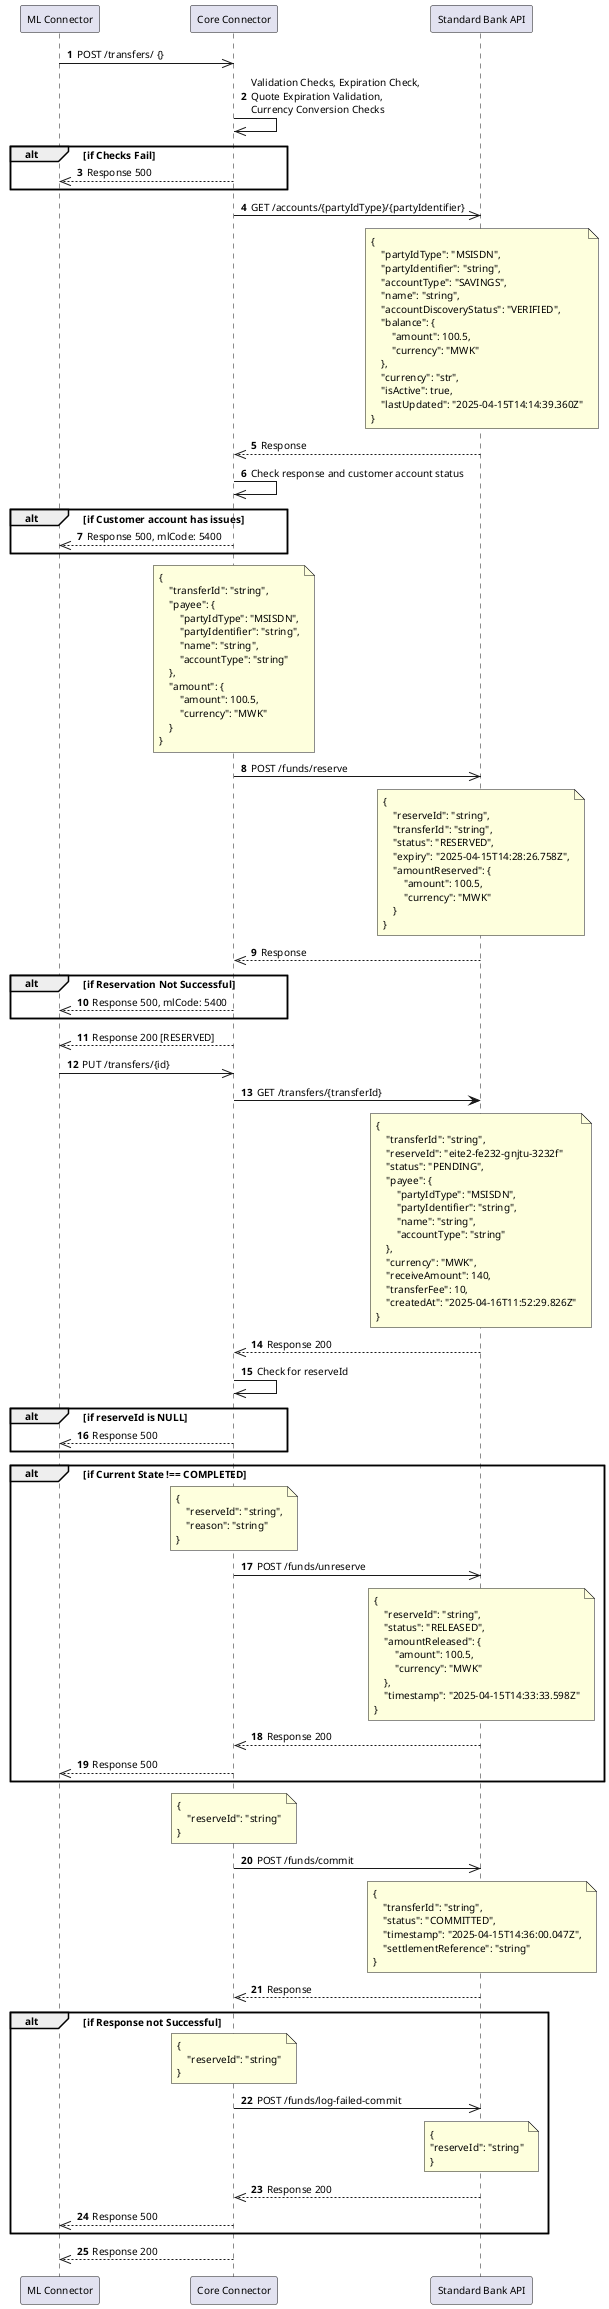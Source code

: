 @startuml name="ml-transfer-reservation-commit"

skinparam defaultFontSize 10
autonumber

participant "ML Connector" as ML
participant "Core Connector" as CC
participant "Standard Bank API" as SBAPI

ML ->> CC: POST /transfers/ {}

CC ->> CC: Validation Checks, Expiration Check,\nQuote Expiration Validation,\nCurrency Conversion Checks

alt if Checks Fail
    CC -->> ML: Response 500
end

CC ->> SBAPI: GET /accounts/{partyIdType}/{partyIdentifier}

note over SBAPI
{
    "partyIdType": "MSISDN",
    "partyIdentifier": "string",
    "accountType": "SAVINGS",
    "name": "string",
    "accountDiscoveryStatus": "VERIFIED",
    "balance": {
        "amount": 100.5,
        "currency": "MWK"
    },
    "currency": "str",
    "isActive": true,
    "lastUpdated": "2025-04-15T14:14:39.360Z"
}
end note
SBAPI -->> CC: Response

CC ->> CC: Check response and customer account status

alt if Customer account has issues
    CC -->> ML: Response 500, mlCode: 5400
end

note over CC
{
    "transferId": "string",
    "payee": {
        "partyIdType": "MSISDN",
        "partyIdentifier": "string",
        "name": "string",
        "accountType": "string"
    },
    "amount": {
        "amount": 100.5,
        "currency": "MWK"
    }
}
end note
CC ->> SBAPI: POST /funds/reserve

note over SBAPI
{
    "reserveId": "string",
    "transferId": "string",
    "status": "RESERVED",
    "expiry": "2025-04-15T14:28:26.758Z",
    "amountReserved": {
        "amount": 100.5,
        "currency": "MWK"
    }
}
end note
SBAPI -->> CC: Response

alt if Reservation Not Successful
    CC -->> ML: Response 500, mlCode: 5400
end

CC -->> ML: Response 200 [RESERVED]

ML ->> CC: PUT /transfers/{id}

CC -> SBAPI: GET /transfers/{transferId}

note over SBAPI
{
    "transferId": "string",
    "reserveId": "eite2-fe232-gnjtu-3232f"
    "status": "PENDING",
    "payee": {
        "partyIdType": "MSISDN",
        "partyIdentifier": "string",
        "name": "string",
        "accountType": "string"
    },
    "currency": "MWK",
    "receiveAmount": 140,
    "transferFee": 10,
    "createdAt": "2025-04-16T11:52:29.826Z"
}
end note
SBAPI -->> CC: Response 200

CC ->> CC: Check for reserveId

alt if reserveId is NULL
    CC -->> ML: Response 500
end

alt if Current State !== COMPLETED
    note over CC
    {
        "reserveId": "string",
        "reason": "string"
    }
    end note
    CC ->> SBAPI: POST /funds/unreserve

    note over SBAPI
    {
        "reserveId": "string",
        "status": "RELEASED",
        "amountReleased": {
            "amount": 100.5,
            "currency": "MWK"
        },
        "timestamp": "2025-04-15T14:33:33.598Z"
    }
    end note
    SBAPI -->> CC: Response 200
    CC -->> ML: Response 500
end

note over CC
{
    "reserveId": "string"
}
end note
CC ->> SBAPI: POST /funds/commit

note over SBAPI
{
    "transferId": "string",
    "status": "COMMITTED",
    "timestamp": "2025-04-15T14:36:00.047Z",
    "settlementReference": "string"
}
end note
SBAPI -->> CC: Response

alt if Response not Successful
    note over CC
    {
        "reserveId": "string"
    }
    end note
    CC ->> SBAPI: POST /funds/log-failed-commit

    note over SBAPI
    {
    "reserveId": "string"
    } 
    end note
    SBAPI -->> CC: Response 200

    CC -->> ML: Response 500
end

CC -->> ML: Response 200
@enduml
